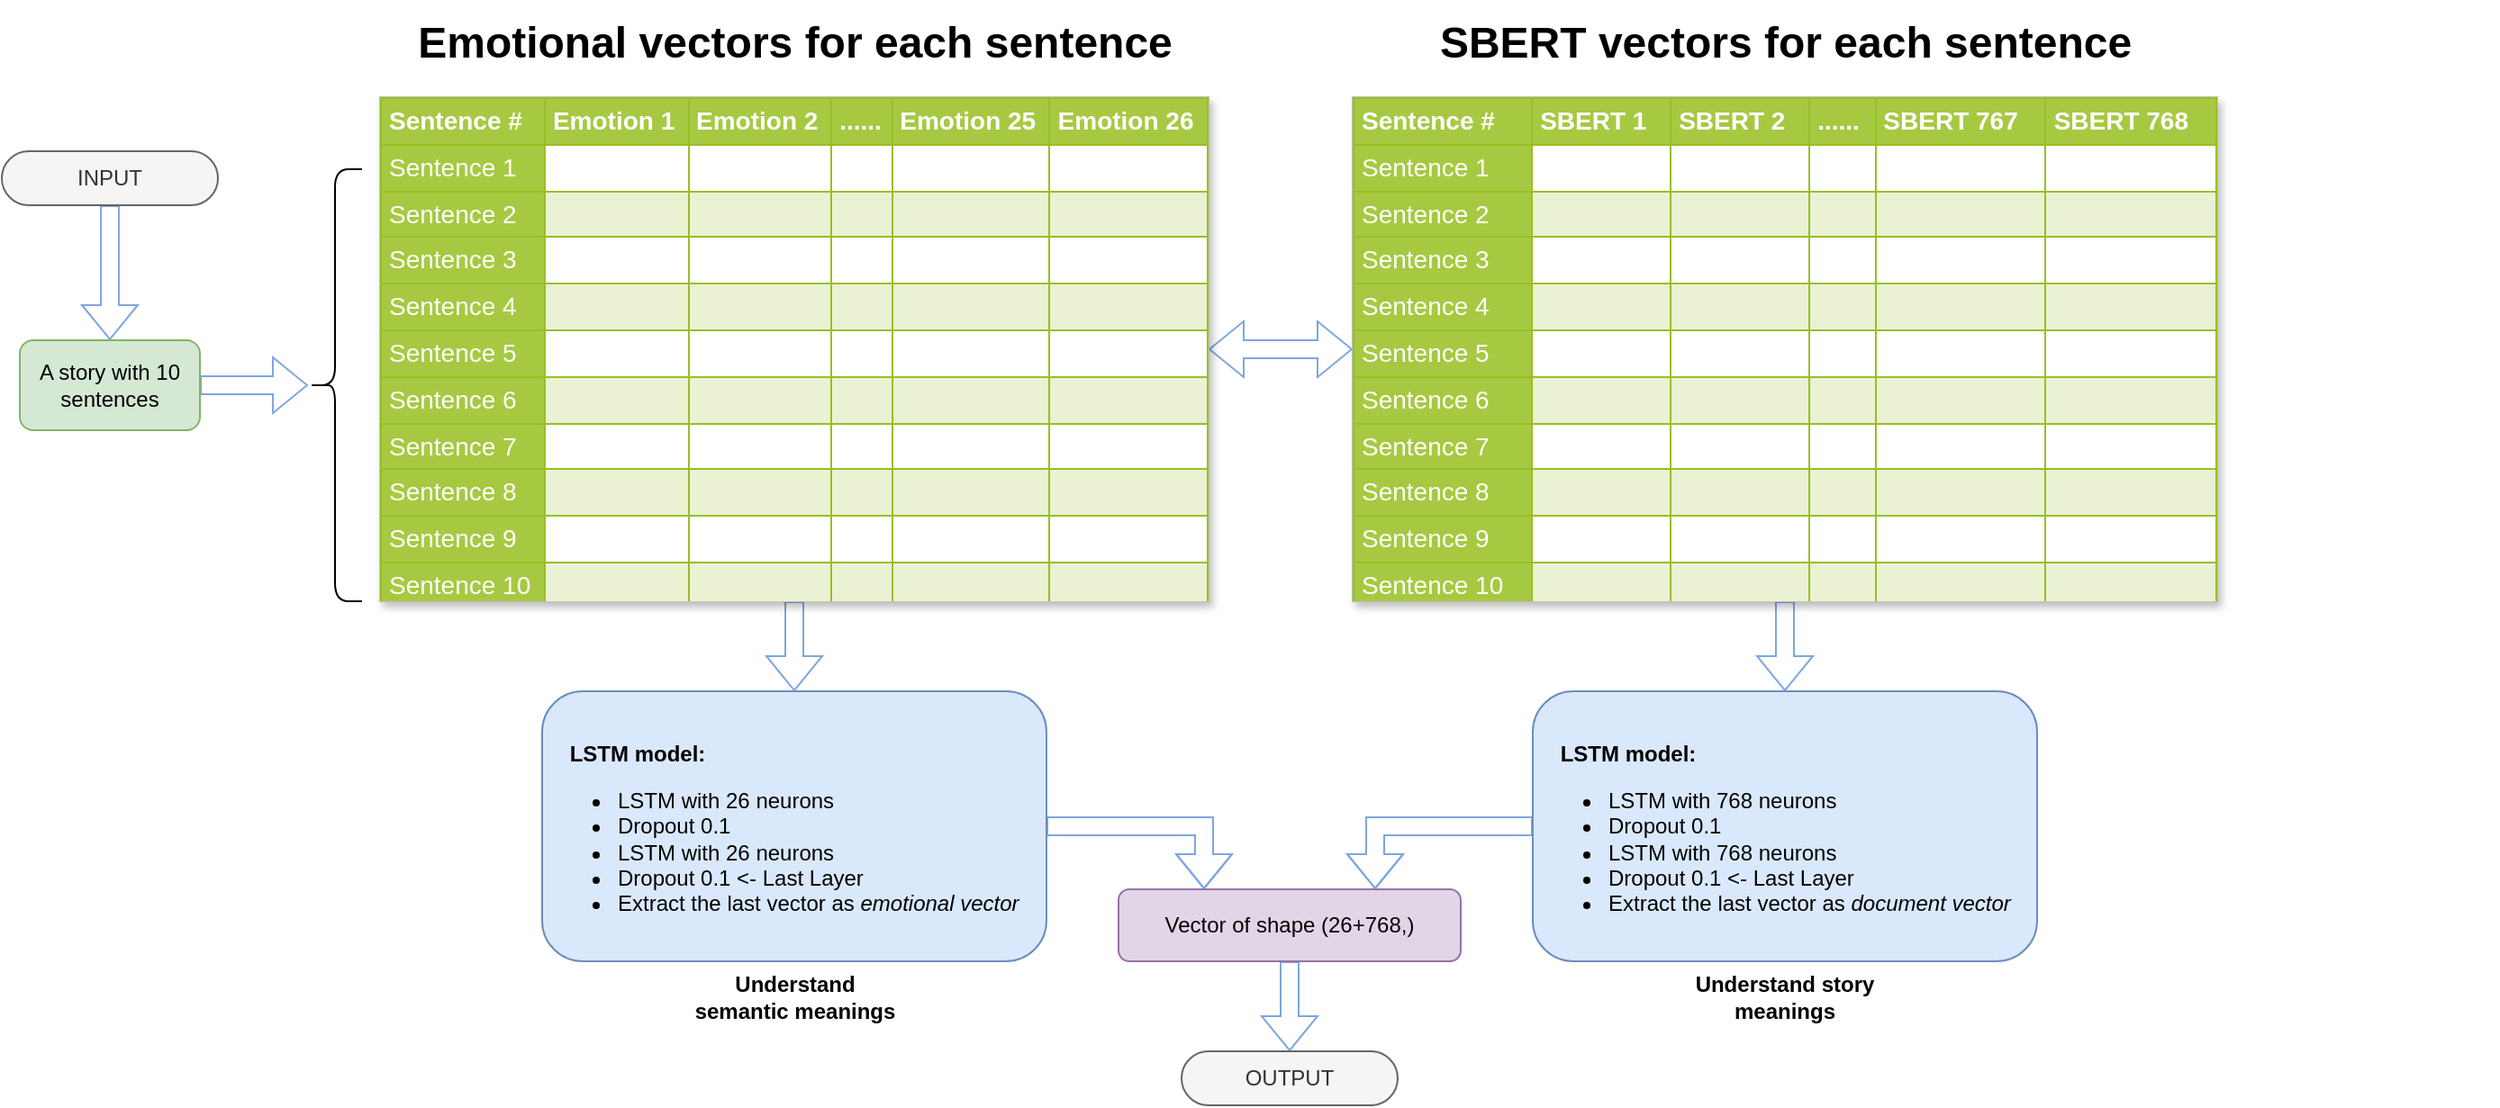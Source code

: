 <mxfile version="13.9.9" type="device"><diagram name="Page-1" id="bd83a815-5ea8-2e97-e5ec-87c9f400f2fa"><mxGraphModel dx="1718" dy="662" grid="1" gridSize="10" guides="1" tooltips="1" connect="1" arrows="1" fold="1" page="1" pageScale="1.5" pageWidth="1169" pageHeight="826" background="#ffffff" math="0" shadow="0"><root><mxCell id="0" style=";html=1;"/><mxCell id="1" style=";html=1;" parent="0"/><mxCell id="8hxcymcJFhP52VCCOZZg-4" value="" style="edgeStyle=orthogonalEdgeStyle;rounded=0;orthogonalLoop=1;jettySize=auto;html=1;startArrow=classicThin;startFill=1;endArrow=classicThin;endFill=1;strokeColor=#7EA6E0;shape=flexArrow;" edge="1" parent="1" source="1516e18e63f93b96-1" target="8hxcymcJFhP52VCCOZZg-3"><mxGeometry relative="1" as="geometry"/></mxCell><mxCell id="8hxcymcJFhP52VCCOZZg-9" value="" style="edgeStyle=orthogonalEdgeStyle;rounded=0;orthogonalLoop=1;jettySize=auto;html=1;startArrow=none;startFill=0;endArrow=classicThin;endFill=1;strokeColor=#7EA6E0;shape=flexArrow;" edge="1" parent="1" source="1516e18e63f93b96-1" target="8hxcymcJFhP52VCCOZZg-7"><mxGeometry relative="1" as="geometry"/></mxCell><mxCell id="1516e18e63f93b96-1" value="&lt;table border=&quot;1&quot; width=&quot;100%&quot; cellpadding=&quot;4&quot; style=&quot;width: 100% ; height: 100% ; border-collapse: collapse&quot;&gt;&lt;tbody&gt;&lt;tr style=&quot;background-color: #a7c942 ; color: #ffffff ; border: 1px solid #98bf21&quot;&gt;&lt;th&gt;Sentence #&lt;/th&gt;&lt;th&gt;Emotion 1&lt;/th&gt;&lt;th&gt;Emotion 2&lt;/th&gt;&lt;th&gt;......&lt;/th&gt;&lt;th&gt;Emotion 25&lt;/th&gt;&lt;th&gt;Emotion 26&lt;/th&gt;&lt;/tr&gt;&lt;tr style=&quot;border: 1px solid #98bf21&quot;&gt;&lt;td style=&quot;background-color: #a7c942 ; color: #ffffff ; border: 1px solid #98bf21&quot;&gt;Sentence 1&lt;/td&gt;&lt;td&gt;&lt;/td&gt;&lt;td&gt;&lt;/td&gt;&lt;td&gt;&lt;br&gt;&lt;/td&gt;&lt;td&gt;&lt;br&gt;&lt;/td&gt;&lt;td&gt;&lt;br&gt;&lt;/td&gt;&lt;/tr&gt;&lt;tr style=&quot;background-color: #eaf2d3 ; border: 1px solid #98bf21&quot;&gt;&lt;td style=&quot;background-color: #a7c942 ; color: #ffffff ; border: 1px solid #98bf21&quot;&gt;Sentence&amp;nbsp;2&lt;/td&gt;&lt;td&gt;&lt;/td&gt;&lt;td&gt;&lt;/td&gt;&lt;td&gt;&lt;br&gt;&lt;/td&gt;&lt;td&gt;&lt;br&gt;&lt;/td&gt;&lt;td&gt;&lt;br&gt;&lt;/td&gt;&lt;/tr&gt;&lt;tr style=&quot;border: 1px solid #98bf21&quot;&gt;&lt;td style=&quot;background-color: #a7c942 ; color: #ffffff ; border: 1px solid #98bf21&quot;&gt;Sentence&amp;nbsp;3&lt;/td&gt;&lt;td&gt;&lt;/td&gt;&lt;td&gt;&lt;/td&gt;&lt;td&gt;&lt;br&gt;&lt;/td&gt;&lt;td&gt;&lt;br&gt;&lt;/td&gt;&lt;td&gt;&lt;br&gt;&lt;/td&gt;&lt;/tr&gt;&lt;tr style=&quot;background-color: #eaf2d3 ; border: 1px solid #98bf21&quot;&gt;&lt;td style=&quot;background-color: #a7c942 ; color: #ffffff ; border: 1px solid #98bf21&quot;&gt;Sentence&amp;nbsp;4&lt;/td&gt;&lt;td&gt;&lt;/td&gt;&lt;td&gt;&lt;/td&gt;&lt;td&gt;&lt;br&gt;&lt;/td&gt;&lt;td&gt;&lt;br&gt;&lt;/td&gt;&lt;td&gt;&lt;br&gt;&lt;/td&gt;&lt;/tr&gt;&lt;tr style=&quot;border: 1px solid #98bf21&quot;&gt;&lt;td style=&quot;background-color: #a7c942 ; color: #ffffff ; border: 1px solid #98bf21&quot;&gt;Sentence&amp;nbsp;5&lt;br&gt;&lt;/td&gt;&lt;td&gt;&lt;br&gt;&lt;/td&gt;&lt;td&gt;&lt;br&gt;&lt;/td&gt;&lt;td&gt;&lt;br&gt;&lt;/td&gt;&lt;td&gt;&lt;br&gt;&lt;/td&gt;&lt;td&gt;&lt;br&gt;&lt;/td&gt;&lt;/tr&gt;&lt;tr style=&quot;background-color: #eaf2d3 ; border: 1px solid #98bf21&quot;&gt;&lt;td style=&quot;background-color: #a7c942 ; color: #ffffff ; border: 1px solid #98bf21&quot;&gt;Sentence&amp;nbsp;6&lt;br&gt;&lt;/td&gt;&lt;td&gt;&lt;br&gt;&lt;/td&gt;&lt;td&gt;&lt;br&gt;&lt;/td&gt;&lt;td&gt;&lt;br&gt;&lt;/td&gt;&lt;td&gt;&lt;br&gt;&lt;/td&gt;&lt;td&gt;&lt;br&gt;&lt;/td&gt;&lt;/tr&gt;&lt;tr style=&quot;border: 1px solid #98bf21&quot;&gt;&lt;td style=&quot;background-color: #a7c942 ; color: #ffffff ; border: 1px solid #98bf21&quot;&gt;Sentence&amp;nbsp;7&lt;br&gt;&lt;/td&gt;&lt;td&gt;&lt;br&gt;&lt;/td&gt;&lt;td&gt;&lt;br&gt;&lt;/td&gt;&lt;td&gt;&lt;br&gt;&lt;/td&gt;&lt;td&gt;&lt;br&gt;&lt;/td&gt;&lt;td&gt;&lt;br&gt;&lt;/td&gt;&lt;/tr&gt;&lt;tr style=&quot;background-color: #eaf2d3 ; border: 1px solid #98bf21&quot;&gt;&lt;td style=&quot;background-color: #a7c942 ; color: #ffffff ; border: 1px solid #98bf21&quot;&gt;Sentence&amp;nbsp;8&lt;br&gt;&lt;/td&gt;&lt;td&gt;&lt;br&gt;&lt;/td&gt;&lt;td&gt;&lt;br&gt;&lt;/td&gt;&lt;td&gt;&lt;br&gt;&lt;/td&gt;&lt;td&gt;&lt;br&gt;&lt;/td&gt;&lt;td&gt;&lt;br&gt;&lt;/td&gt;&lt;/tr&gt;&lt;tr style=&quot;border: 1px solid #98bf21&quot;&gt;&lt;td style=&quot;background-color: #a7c942 ; color: #ffffff ; border: 1px solid #98bf21&quot;&gt;Sentence&amp;nbsp;9&lt;br&gt;&lt;/td&gt;&lt;td&gt;&lt;br&gt;&lt;/td&gt;&lt;td&gt;&lt;br&gt;&lt;/td&gt;&lt;td&gt;&lt;br&gt;&lt;/td&gt;&lt;td&gt;&lt;br&gt;&lt;/td&gt;&lt;td&gt;&lt;br&gt;&lt;/td&gt;&lt;/tr&gt;&lt;tr style=&quot;background-color: #eaf2d3 ; border: 1px solid #98bf21&quot;&gt;&lt;td style=&quot;background-color: #a7c942 ; color: #ffffff ; border: 1px solid #98bf21&quot;&gt;Sentence&amp;nbsp;10&lt;br&gt;&lt;/td&gt;&lt;td&gt;&lt;br&gt;&lt;/td&gt;&lt;td&gt;&lt;br&gt;&lt;/td&gt;&lt;td&gt;&lt;br&gt;&lt;/td&gt;&lt;td&gt;&lt;br&gt;&lt;/td&gt;&lt;td&gt;&lt;br&gt;&lt;/td&gt;&lt;/tr&gt;&lt;/tbody&gt;&lt;/table&gt;" style="text;html=1;strokeColor=#c0c0c0;fillColor=#ffffff;overflow=fill;rounded=0;shadow=1;fontSize=14;fontColor=#000000;" parent="1" vertex="1"><mxGeometry x="730" y="160" width="460" height="280" as="geometry"/></mxCell><mxCell id="1516e18e63f93b96-3" value="Emotional vectors for each sentence" style="text;strokeColor=none;fillColor=none;html=1;fontSize=24;fontStyle=1;verticalAlign=middle;align=center;rounded=0;shadow=1;" parent="1" vertex="1"><mxGeometry x="570" y="110" width="780" height="40" as="geometry"/></mxCell><mxCell id="8hxcymcJFhP52VCCOZZg-10" value="" style="edgeStyle=orthogonalEdgeStyle;rounded=0;orthogonalLoop=1;jettySize=auto;html=1;startArrow=none;startFill=0;endArrow=classicThin;endFill=1;strokeColor=#7EA6E0;shape=flexArrow;" edge="1" parent="1" source="8hxcymcJFhP52VCCOZZg-3" target="8hxcymcJFhP52VCCOZZg-8"><mxGeometry relative="1" as="geometry"/></mxCell><mxCell id="8hxcymcJFhP52VCCOZZg-3" value="&lt;table border=&quot;1&quot; width=&quot;100%&quot; cellpadding=&quot;4&quot; style=&quot;width: 100% ; height: 100% ; border-collapse: collapse&quot;&gt;&lt;tbody&gt;&lt;tr style=&quot;background-color: #a7c942 ; color: #ffffff ; border: 1px solid #98bf21&quot;&gt;&lt;th&gt;Sentence #&lt;/th&gt;&lt;th&gt;SBERT 1&lt;/th&gt;&lt;th&gt;SBERT 2&lt;/th&gt;&lt;th&gt;......&lt;/th&gt;&lt;th&gt;SBERT 767&lt;/th&gt;&lt;th&gt;SBERT 768&lt;/th&gt;&lt;/tr&gt;&lt;tr style=&quot;border: 1px solid #98bf21&quot;&gt;&lt;td style=&quot;background-color: #a7c942 ; color: #ffffff ; border: 1px solid #98bf21&quot;&gt;Sentence 1&lt;/td&gt;&lt;td&gt;&lt;/td&gt;&lt;td&gt;&lt;/td&gt;&lt;td&gt;&lt;br&gt;&lt;/td&gt;&lt;td&gt;&lt;br&gt;&lt;/td&gt;&lt;td&gt;&lt;br&gt;&lt;/td&gt;&lt;/tr&gt;&lt;tr style=&quot;background-color: #eaf2d3 ; border: 1px solid #98bf21&quot;&gt;&lt;td style=&quot;background-color: #a7c942 ; color: #ffffff ; border: 1px solid #98bf21&quot;&gt;Sentence&amp;nbsp;2&lt;/td&gt;&lt;td&gt;&lt;/td&gt;&lt;td&gt;&lt;/td&gt;&lt;td&gt;&lt;br&gt;&lt;/td&gt;&lt;td&gt;&lt;br&gt;&lt;/td&gt;&lt;td&gt;&lt;br&gt;&lt;/td&gt;&lt;/tr&gt;&lt;tr style=&quot;border: 1px solid #98bf21&quot;&gt;&lt;td style=&quot;background-color: #a7c942 ; color: #ffffff ; border: 1px solid #98bf21&quot;&gt;Sentence&amp;nbsp;3&lt;/td&gt;&lt;td&gt;&lt;/td&gt;&lt;td&gt;&lt;/td&gt;&lt;td&gt;&lt;br&gt;&lt;/td&gt;&lt;td&gt;&lt;br&gt;&lt;/td&gt;&lt;td&gt;&lt;br&gt;&lt;/td&gt;&lt;/tr&gt;&lt;tr style=&quot;background-color: #eaf2d3 ; border: 1px solid #98bf21&quot;&gt;&lt;td style=&quot;background-color: #a7c942 ; color: #ffffff ; border: 1px solid #98bf21&quot;&gt;Sentence&amp;nbsp;4&lt;/td&gt;&lt;td&gt;&lt;/td&gt;&lt;td&gt;&lt;/td&gt;&lt;td&gt;&lt;br&gt;&lt;/td&gt;&lt;td&gt;&lt;br&gt;&lt;/td&gt;&lt;td&gt;&lt;br&gt;&lt;/td&gt;&lt;/tr&gt;&lt;tr style=&quot;border: 1px solid #98bf21&quot;&gt;&lt;td style=&quot;background-color: #a7c942 ; color: #ffffff ; border: 1px solid #98bf21&quot;&gt;Sentence&amp;nbsp;5&lt;br&gt;&lt;/td&gt;&lt;td&gt;&lt;br&gt;&lt;/td&gt;&lt;td&gt;&lt;br&gt;&lt;/td&gt;&lt;td&gt;&lt;br&gt;&lt;/td&gt;&lt;td&gt;&lt;br&gt;&lt;/td&gt;&lt;td&gt;&lt;br&gt;&lt;/td&gt;&lt;/tr&gt;&lt;tr style=&quot;background-color: #eaf2d3 ; border: 1px solid #98bf21&quot;&gt;&lt;td style=&quot;background-color: #a7c942 ; color: #ffffff ; border: 1px solid #98bf21&quot;&gt;Sentence&amp;nbsp;6&lt;br&gt;&lt;/td&gt;&lt;td&gt;&lt;br&gt;&lt;/td&gt;&lt;td&gt;&lt;br&gt;&lt;/td&gt;&lt;td&gt;&lt;br&gt;&lt;/td&gt;&lt;td&gt;&lt;br&gt;&lt;/td&gt;&lt;td&gt;&lt;br&gt;&lt;/td&gt;&lt;/tr&gt;&lt;tr style=&quot;border: 1px solid #98bf21&quot;&gt;&lt;td style=&quot;background-color: #a7c942 ; color: #ffffff ; border: 1px solid #98bf21&quot;&gt;Sentence&amp;nbsp;7&lt;br&gt;&lt;/td&gt;&lt;td&gt;&lt;br&gt;&lt;/td&gt;&lt;td&gt;&lt;br&gt;&lt;/td&gt;&lt;td&gt;&lt;br&gt;&lt;/td&gt;&lt;td&gt;&lt;br&gt;&lt;/td&gt;&lt;td&gt;&lt;br&gt;&lt;/td&gt;&lt;/tr&gt;&lt;tr style=&quot;background-color: #eaf2d3 ; border: 1px solid #98bf21&quot;&gt;&lt;td style=&quot;background-color: #a7c942 ; color: #ffffff ; border: 1px solid #98bf21&quot;&gt;Sentence&amp;nbsp;8&lt;br&gt;&lt;/td&gt;&lt;td&gt;&lt;br&gt;&lt;/td&gt;&lt;td&gt;&lt;br&gt;&lt;/td&gt;&lt;td&gt;&lt;br&gt;&lt;/td&gt;&lt;td&gt;&lt;br&gt;&lt;/td&gt;&lt;td&gt;&lt;br&gt;&lt;/td&gt;&lt;/tr&gt;&lt;tr style=&quot;border: 1px solid #98bf21&quot;&gt;&lt;td style=&quot;background-color: #a7c942 ; color: #ffffff ; border: 1px solid #98bf21&quot;&gt;Sentence&amp;nbsp;9&lt;br&gt;&lt;/td&gt;&lt;td&gt;&lt;br&gt;&lt;/td&gt;&lt;td&gt;&lt;br&gt;&lt;/td&gt;&lt;td&gt;&lt;br&gt;&lt;/td&gt;&lt;td&gt;&lt;br&gt;&lt;/td&gt;&lt;td&gt;&lt;br&gt;&lt;/td&gt;&lt;/tr&gt;&lt;tr style=&quot;background-color: #eaf2d3 ; border: 1px solid #98bf21&quot;&gt;&lt;td style=&quot;background-color: #a7c942 ; color: #ffffff ; border: 1px solid #98bf21&quot;&gt;Sentence&amp;nbsp;10&lt;br&gt;&lt;/td&gt;&lt;td&gt;&lt;br&gt;&lt;/td&gt;&lt;td&gt;&lt;br&gt;&lt;/td&gt;&lt;td&gt;&lt;br&gt;&lt;/td&gt;&lt;td&gt;&lt;br&gt;&lt;/td&gt;&lt;td&gt;&lt;br&gt;&lt;/td&gt;&lt;/tr&gt;&lt;/tbody&gt;&lt;/table&gt;" style="text;html=1;strokeColor=#c0c0c0;fillColor=#ffffff;overflow=fill;rounded=0;shadow=1;fontSize=14;fontColor=#000000;glass=0;" vertex="1" parent="1"><mxGeometry x="1270" y="160" width="480" height="280" as="geometry"/></mxCell><mxCell id="8hxcymcJFhP52VCCOZZg-5" value="SBERT vectors for each sentence" style="text;strokeColor=none;fillColor=none;html=1;fontSize=24;fontStyle=1;verticalAlign=middle;align=center;rounded=0;shadow=1;" vertex="1" parent="1"><mxGeometry x="1120" y="110" width="780" height="40" as="geometry"/></mxCell><mxCell id="8hxcymcJFhP52VCCOZZg-13" style="edgeStyle=orthogonalEdgeStyle;shape=flexArrow;rounded=0;orthogonalLoop=1;jettySize=auto;html=1;entryX=0.25;entryY=0;entryDx=0;entryDy=0;startArrow=none;startFill=0;endArrow=classicThin;endFill=1;strokeColor=#7EA6E0;" edge="1" parent="1" source="8hxcymcJFhP52VCCOZZg-7" target="8hxcymcJFhP52VCCOZZg-11"><mxGeometry relative="1" as="geometry"/></mxCell><mxCell id="8hxcymcJFhP52VCCOZZg-7" value="&lt;b&gt;&amp;nbsp; &amp;nbsp; &lt;br&gt;&amp;nbsp; &amp;nbsp; LSTM model:&amp;nbsp;&lt;/b&gt;&lt;br&gt;&lt;ul&gt;&lt;li&gt;LSTM with 26 neurons&lt;/li&gt;&lt;li&gt;Dropout 0.1&lt;/li&gt;&lt;li&gt;LSTM with 26 neurons&lt;/li&gt;&lt;li&gt;Dropout 0.1 &amp;lt;- Last Layer&lt;/li&gt;&lt;li&gt;Extract the last vector as &lt;i&gt;emotional vector&lt;/i&gt;&lt;/li&gt;&lt;/ul&gt;" style="rounded=1;whiteSpace=wrap;html=1;align=left;fillColor=#dae8fc;strokeColor=#6c8ebf;" vertex="1" parent="1"><mxGeometry x="820" y="490" width="280" height="150" as="geometry"/></mxCell><mxCell id="8hxcymcJFhP52VCCOZZg-14" style="edgeStyle=orthogonalEdgeStyle;shape=flexArrow;rounded=0;orthogonalLoop=1;jettySize=auto;html=1;entryX=0.75;entryY=0;entryDx=0;entryDy=0;startArrow=none;startFill=0;endArrow=classicThin;endFill=1;strokeColor=#7EA6E0;" edge="1" parent="1" source="8hxcymcJFhP52VCCOZZg-8" target="8hxcymcJFhP52VCCOZZg-11"><mxGeometry relative="1" as="geometry"/></mxCell><mxCell id="8hxcymcJFhP52VCCOZZg-8" value="&lt;b&gt;&amp;nbsp; &amp;nbsp; &lt;br&gt;&amp;nbsp; &amp;nbsp; LSTM model:&amp;nbsp;&lt;/b&gt;&lt;br&gt;&lt;ul&gt;&lt;li&gt;LSTM with 768 neurons&lt;/li&gt;&lt;li&gt;Dropout 0.1&lt;/li&gt;&lt;li&gt;LSTM with 768 neurons&lt;/li&gt;&lt;li&gt;Dropout 0.1 &amp;lt;- Last Layer&lt;/li&gt;&lt;li&gt;Extract the last vector as &lt;i&gt;document vector&lt;/i&gt;&lt;/li&gt;&lt;/ul&gt;" style="rounded=1;whiteSpace=wrap;html=1;align=left;fillColor=#dae8fc;strokeColor=#6c8ebf;" vertex="1" parent="1"><mxGeometry x="1370" y="490" width="280" height="150" as="geometry"/></mxCell><mxCell id="8hxcymcJFhP52VCCOZZg-22" value="" style="edgeStyle=orthogonalEdgeStyle;shape=flexArrow;rounded=0;orthogonalLoop=1;jettySize=auto;html=1;startArrow=none;startFill=0;endArrow=classicThin;endFill=1;strokeColor=#7EA6E0;" edge="1" parent="1" source="8hxcymcJFhP52VCCOZZg-11" target="8hxcymcJFhP52VCCOZZg-21"><mxGeometry relative="1" as="geometry"/></mxCell><mxCell id="8hxcymcJFhP52VCCOZZg-11" value="Vector of shape (26+768,)" style="rounded=1;whiteSpace=wrap;html=1;fillColor=#e1d5e7;strokeColor=#9673a6;" vertex="1" parent="1"><mxGeometry x="1140" y="600" width="190" height="40" as="geometry"/></mxCell><mxCell id="8hxcymcJFhP52VCCOZZg-18" value="" style="edgeStyle=orthogonalEdgeStyle;shape=flexArrow;rounded=0;orthogonalLoop=1;jettySize=auto;html=1;startArrow=none;startFill=0;endArrow=classicThin;endFill=1;strokeColor=#7EA6E0;" edge="1" parent="1" source="8hxcymcJFhP52VCCOZZg-16" target="8hxcymcJFhP52VCCOZZg-17"><mxGeometry relative="1" as="geometry"/></mxCell><mxCell id="8hxcymcJFhP52VCCOZZg-16" value="A story with 10 sentences" style="rounded=1;whiteSpace=wrap;html=1;glass=0;fillColor=#d5e8d4;strokeColor=#82b366;" vertex="1" parent="1"><mxGeometry x="530" y="295" width="100" height="50" as="geometry"/></mxCell><mxCell id="8hxcymcJFhP52VCCOZZg-17" value="" style="shape=curlyBracket;whiteSpace=wrap;html=1;rounded=1;glass=0;" vertex="1" parent="1"><mxGeometry x="690" y="200" width="30" height="240" as="geometry"/></mxCell><mxCell id="8hxcymcJFhP52VCCOZZg-20" value="" style="edgeStyle=orthogonalEdgeStyle;shape=flexArrow;rounded=0;orthogonalLoop=1;jettySize=auto;html=1;startArrow=none;startFill=0;endArrow=classicThin;endFill=1;strokeColor=#7EA6E0;" edge="1" parent="1" source="8hxcymcJFhP52VCCOZZg-19" target="8hxcymcJFhP52VCCOZZg-16"><mxGeometry relative="1" as="geometry"/></mxCell><mxCell id="8hxcymcJFhP52VCCOZZg-19" value="INPUT" style="rounded=1;whiteSpace=wrap;html=1;glass=0;arcSize=50;fillColor=#f5f5f5;strokeColor=#666666;fontColor=#333333;" vertex="1" parent="1"><mxGeometry x="520" y="190" width="120" height="30" as="geometry"/></mxCell><mxCell id="8hxcymcJFhP52VCCOZZg-21" value="OUTPUT" style="rounded=1;whiteSpace=wrap;html=1;glass=0;arcSize=50;fillColor=#f5f5f5;strokeColor=#666666;fontColor=#333333;" vertex="1" parent="1"><mxGeometry x="1175" y="690" width="120" height="30" as="geometry"/></mxCell><mxCell id="8hxcymcJFhP52VCCOZZg-23" value="Understand semantic meanings" style="text;html=1;strokeColor=none;fillColor=none;align=center;verticalAlign=middle;whiteSpace=wrap;rounded=0;glass=0;fontStyle=1" vertex="1" parent="1"><mxGeometry x="902.5" y="640" width="115" height="40" as="geometry"/></mxCell><mxCell id="8hxcymcJFhP52VCCOZZg-24" value="Understand story meanings" style="text;html=1;strokeColor=none;fillColor=none;align=center;verticalAlign=middle;whiteSpace=wrap;rounded=0;glass=0;fontStyle=1" vertex="1" parent="1"><mxGeometry x="1455" y="640" width="110" height="40" as="geometry"/></mxCell></root></mxGraphModel></diagram></mxfile>